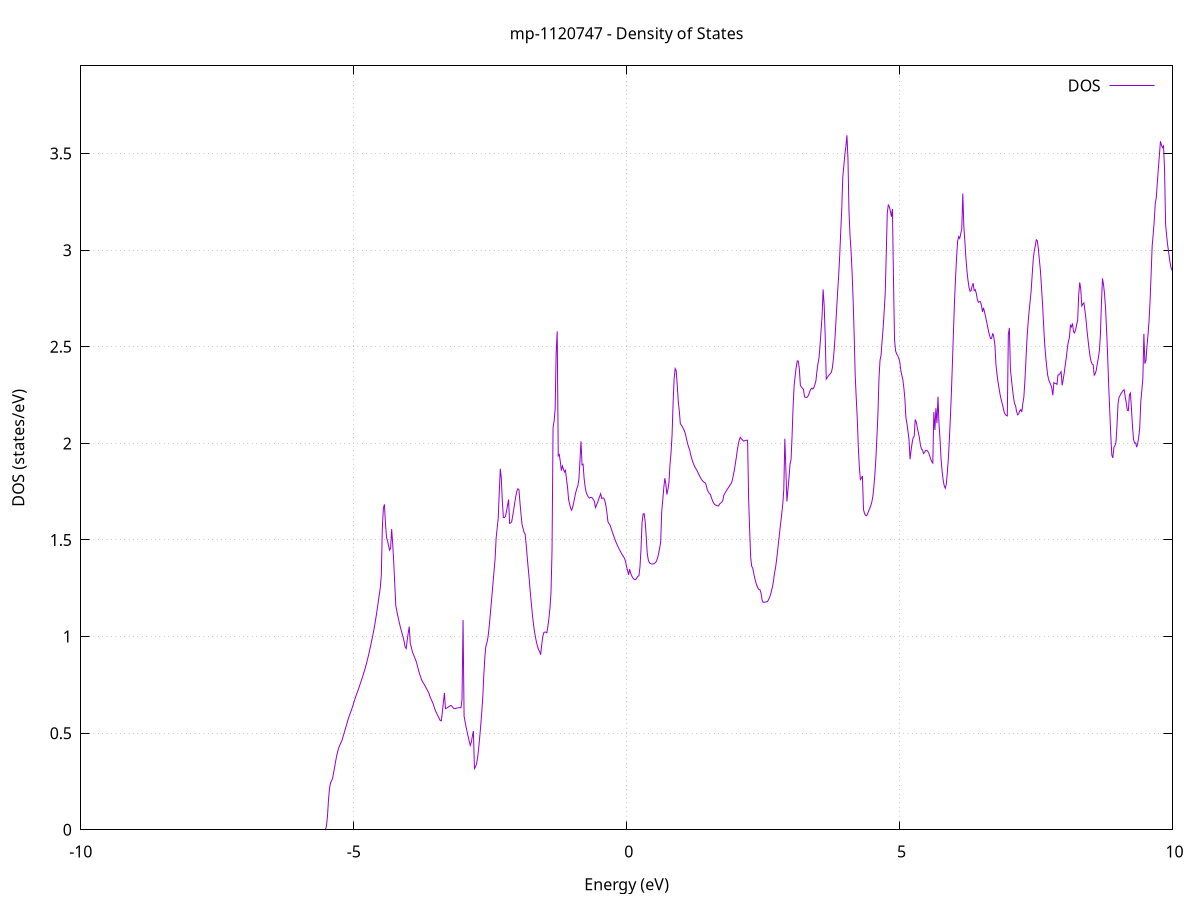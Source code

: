 set title 'mp-1120747 - Density of States'
set xlabel 'Energy (eV)'
set ylabel 'DOS (states/eV)'
set grid
set xrange [-10:10]
set yrange [0:3.954]
set xzeroaxis lt -1
set terminal png size 800,600
set output 'mp-1120747_dos_gnuplot.png'
plot '-' using 1:2 with lines title 'DOS'
-7.243200 0.000000
-7.224200 0.000000
-7.205300 0.000000
-7.186300 0.000000
-7.167400 0.000000
-7.148400 0.000000
-7.129500 0.000000
-7.110500 0.000000
-7.091500 0.000000
-7.072600 0.000000
-7.053600 0.000000
-7.034700 0.000000
-7.015700 0.000000
-6.996800 0.000000
-6.977800 0.000000
-6.958900 0.000000
-6.939900 0.000000
-6.920900 0.000000
-6.902000 0.000000
-6.883000 0.000000
-6.864100 0.000000
-6.845100 0.000000
-6.826200 0.000000
-6.807200 0.000000
-6.788300 0.000000
-6.769300 0.000000
-6.750300 0.000000
-6.731400 0.000000
-6.712400 0.000000
-6.693500 0.000000
-6.674500 0.000000
-6.655600 0.000000
-6.636600 0.000000
-6.617700 0.000000
-6.598700 0.000000
-6.579700 0.000000
-6.560800 0.000000
-6.541800 0.000000
-6.522900 0.000000
-6.503900 0.000000
-6.485000 0.000000
-6.466000 0.000000
-6.447000 0.000000
-6.428100 0.000000
-6.409100 0.000000
-6.390200 0.000000
-6.371200 0.000000
-6.352300 0.000000
-6.333300 0.000000
-6.314400 0.000000
-6.295400 0.000000
-6.276400 0.000000
-6.257500 0.000000
-6.238500 0.000000
-6.219600 0.000000
-6.200600 0.000000
-6.181700 0.000000
-6.162700 0.000000
-6.143800 0.000000
-6.124800 0.000000
-6.105800 0.000000
-6.086900 0.000000
-6.067900 0.000000
-6.049000 0.000000
-6.030000 0.000000
-6.011100 0.000000
-5.992100 0.000000
-5.973200 0.000000
-5.954200 0.000000
-5.935200 0.000000
-5.916300 0.000000
-5.897300 0.000000
-5.878400 0.000000
-5.859400 0.000000
-5.840500 0.000000
-5.821500 0.000000
-5.802600 0.000000
-5.783600 0.000000
-5.764600 0.000000
-5.745700 0.000000
-5.726700 0.000000
-5.707800 0.000000
-5.688800 0.000000
-5.669900 0.000000
-5.650900 0.000000
-5.632000 0.000000
-5.613000 0.000000
-5.594000 0.000000
-5.575100 0.000000
-5.556100 0.000000
-5.537200 0.000000
-5.518200 0.000100
-5.499300 0.019700
-5.480300 0.072300
-5.461400 0.158100
-5.442400 0.216700
-5.423400 0.244500
-5.404500 0.253200
-5.385500 0.268900
-5.366600 0.297800
-5.347600 0.327800
-5.328700 0.358500
-5.309700 0.386200
-5.290700 0.408900
-5.271800 0.426300
-5.252800 0.439300
-5.233900 0.451000
-5.214900 0.463000
-5.196000 0.481200
-5.177000 0.499400
-5.158100 0.517700
-5.139100 0.536000
-5.120100 0.554300
-5.101200 0.572600
-5.082200 0.588500
-5.063300 0.603100
-5.044300 0.617700
-5.025400 0.633700
-5.006400 0.651000
-4.987500 0.668200
-4.968500 0.684900
-4.949500 0.700400
-4.930600 0.714700
-4.911600 0.729300
-4.892700 0.745300
-4.873700 0.761300
-4.854800 0.777400
-4.835800 0.794100
-4.816900 0.810900
-4.797900 0.828500
-4.778900 0.847200
-4.760000 0.867400
-4.741000 0.889300
-4.722100 0.912300
-4.703100 0.936300
-4.684200 0.960900
-4.665200 0.986100
-4.646300 1.012000
-4.627300 1.040100
-4.608300 1.071000
-4.589400 1.104900
-4.570400 1.140800
-4.551500 1.177500
-4.532500 1.214600
-4.513600 1.252300
-4.494600 1.317100
-4.475700 1.563700
-4.456700 1.664400
-4.437700 1.684200
-4.418800 1.586700
-4.399800 1.513800
-4.380900 1.494900
-4.361900 1.470400
-4.343000 1.447200
-4.324000 1.458100
-4.305100 1.556500
-4.286100 1.479500
-4.267100 1.387100
-4.248200 1.270900
-4.229200 1.160900
-4.210300 1.132200
-4.191300 1.105800
-4.172400 1.081200
-4.153400 1.058400
-4.134500 1.037400
-4.115500 1.018300
-4.096500 0.998900
-4.077600 0.975500
-4.058600 0.946600
-4.039700 0.937900
-4.020700 0.979900
-4.001800 1.017800
-3.982800 1.051600
-3.963800 0.963900
-3.944900 0.946200
-3.925900 0.922300
-3.907000 0.908400
-3.888000 0.895000
-3.869100 0.882000
-3.850100 0.866900
-3.831200 0.845800
-3.812200 0.825800
-3.793200 0.806400
-3.774300 0.791500
-3.755300 0.774900
-3.736400 0.766000
-3.717400 0.756800
-3.698500 0.747400
-3.679500 0.737800
-3.660600 0.727800
-3.641600 0.717600
-3.622600 0.707200
-3.603700 0.689300
-3.584700 0.677500
-3.565800 0.665600
-3.546800 0.653000
-3.527900 0.637300
-3.508900 0.620000
-3.490000 0.608500
-3.471000 0.597200
-3.452000 0.586300
-3.433100 0.575700
-3.414100 0.565400
-3.395200 0.563700
-3.376200 0.610200
-3.357300 0.658500
-3.338300 0.708000
-3.319400 0.627200
-3.300400 0.629200
-3.281400 0.632700
-3.262500 0.636200
-3.243500 0.639700
-3.224600 0.643200
-3.205600 0.641300
-3.186700 0.634500
-3.167700 0.628300
-3.148800 0.626500
-3.129800 0.628400
-3.110800 0.630000
-3.091900 0.631100
-3.072900 0.631800
-3.054000 0.632100
-3.035000 0.632000
-3.016100 0.675800
-2.997100 1.085600
-2.978200 0.587500
-2.959200 0.558600
-2.940200 0.531100
-2.921300 0.505100
-2.902300 0.480600
-2.883400 0.457600
-2.864400 0.436700
-2.845500 0.453500
-2.826500 0.483600
-2.807500 0.511500
-2.788600 0.316700
-2.769600 0.325500
-2.750700 0.339800
-2.731700 0.369800
-2.712800 0.415800
-2.693800 0.472100
-2.674900 0.534100
-2.655900 0.603200
-2.636900 0.678700
-2.618000 0.793000
-2.599000 0.886200
-2.580100 0.948900
-2.561100 0.966100
-2.542200 0.993200
-2.523200 1.037700
-2.504300 1.095700
-2.485300 1.156500
-2.466300 1.217500
-2.447400 1.279200
-2.428400 1.342800
-2.409500 1.404100
-2.390500 1.511900
-2.371600 1.562300
-2.352600 1.613300
-2.333700 1.745200
-2.314700 1.868800
-2.295700 1.818200
-2.276800 1.697600
-2.257800 1.616000
-2.238900 1.615500
-2.219900 1.622400
-2.201000 1.650100
-2.182000 1.678600
-2.163100 1.709400
-2.144100 1.586000
-2.125100 1.587800
-2.106200 1.594900
-2.087200 1.625000
-2.068300 1.657900
-2.049300 1.693700
-2.030400 1.727000
-2.011400 1.753900
-1.992500 1.765000
-1.973500 1.760100
-1.954500 1.694200
-1.935600 1.634200
-1.916600 1.580000
-1.897700 1.559900
-1.878700 1.538600
-1.859800 1.530000
-1.840800 1.476600
-1.821900 1.413200
-1.802900 1.352000
-1.783900 1.293700
-1.765000 1.227900
-1.746000 1.172200
-1.727100 1.115100
-1.708100 1.067200
-1.689200 1.028200
-1.670200 0.996800
-1.651300 0.970300
-1.632300 0.948700
-1.613300 0.932700
-1.594400 0.922400
-1.575400 0.906100
-1.556500 0.956300
-1.537500 0.997200
-1.518600 1.020200
-1.499600 1.023600
-1.480600 1.023000
-1.461700 1.019400
-1.442700 1.052600
-1.423800 1.095100
-1.404800 1.146900
-1.385900 1.229100
-1.366900 1.445200
-1.348000 2.081400
-1.329000 2.115700
-1.310000 2.177700
-1.291100 2.472200
-1.272100 2.579700
-1.253200 1.935300
-1.234200 1.942300
-1.215300 1.905900
-1.196300 1.859200
-1.177400 1.883400
-1.158400 1.867500
-1.139400 1.852000
-1.120500 1.860500
-1.101500 1.814200
-1.082600 1.772400
-1.063600 1.708900
-1.044700 1.685900
-1.025700 1.664100
-1.006800 1.654200
-0.987800 1.669700
-0.968800 1.694500
-0.949900 1.722800
-0.930900 1.747400
-0.912000 1.766900
-0.893000 1.781300
-0.874100 1.815800
-0.855100 1.911700
-0.836200 2.010300
-0.817200 1.888800
-0.798200 1.892100
-0.779300 1.819200
-0.760300 1.774600
-0.741400 1.746900
-0.722400 1.733700
-0.703500 1.722700
-0.684500 1.716800
-0.665600 1.719700
-0.646600 1.720800
-0.627600 1.717000
-0.608700 1.708100
-0.589700 1.698500
-0.570800 1.667600
-0.551800 1.681000
-0.532900 1.693900
-0.513900 1.708600
-0.495000 1.725100
-0.476000 1.739100
-0.457000 1.715400
-0.438100 1.717700
-0.419100 1.716700
-0.400200 1.704100
-0.381200 1.679800
-0.362300 1.642600
-0.343300 1.595700
-0.324300 1.585200
-0.305400 1.578200
-0.286400 1.561700
-0.267500 1.546000
-0.248500 1.530400
-0.229600 1.514800
-0.210600 1.499700
-0.191700 1.486700
-0.172700 1.474400
-0.153700 1.462700
-0.134800 1.451700
-0.115800 1.441400
-0.096900 1.431600
-0.077900 1.422500
-0.059000 1.414000
-0.040000 1.405200
-0.021100 1.390100
-0.002100 1.361800
0.016900 1.342300
0.035800 1.319700
0.054800 1.348900
0.073700 1.328300
0.092700 1.314200
0.111600 1.304600
0.130600 1.298500
0.149500 1.294800
0.168500 1.296200
0.187500 1.304900
0.206400 1.311300
0.225400 1.315800
0.244300 1.360900
0.263300 1.453800
0.282200 1.590400
0.301200 1.633600
0.320100 1.636600
0.339100 1.596100
0.358100 1.519500
0.377000 1.432500
0.396000 1.396900
0.414900 1.383600
0.433900 1.378100
0.452800 1.376200
0.471800 1.375500
0.490700 1.376500
0.509700 1.379000
0.528700 1.383700
0.547600 1.390800
0.566600 1.407500
0.585500 1.430100
0.604500 1.457000
0.623400 1.488300
0.642400 1.647200
0.661300 1.706200
0.680300 1.769100
0.699300 1.819600
0.718200 1.789400
0.737200 1.735500
0.756100 1.761500
0.775100 1.797100
0.794000 1.889300
0.813000 1.950400
0.831900 2.041500
0.850900 2.208600
0.869900 2.334600
0.888800 2.387000
0.907800 2.376800
0.926700 2.302600
0.945700 2.216100
0.964600 2.168300
0.983600 2.101400
1.002600 2.094500
1.021500 2.085300
1.040500 2.075400
1.059400 2.064000
1.078400 2.047000
1.097300 2.022100
1.116300 1.999500
1.135200 1.980000
1.154200 1.967700
1.173200 1.941000
1.192100 1.922100
1.211100 1.904400
1.230000 1.889900
1.249000 1.878300
1.267900 1.869200
1.286900 1.860600
1.305800 1.848800
1.324800 1.837400
1.343800 1.826900
1.362700 1.817500
1.381700 1.809400
1.400600 1.803100
1.419600 1.798700
1.438500 1.796000
1.457500 1.783700
1.476400 1.760400
1.495400 1.750000
1.514400 1.740700
1.533300 1.735900
1.552300 1.719900
1.571200 1.704900
1.590200 1.693500
1.609100 1.684200
1.628100 1.681400
1.647000 1.678900
1.666000 1.676500
1.685000 1.675900
1.703900 1.686700
1.722900 1.690900
1.741800 1.695900
1.760800 1.703400
1.779700 1.731400
1.798700 1.740900
1.817600 1.750600
1.836600 1.759400
1.855600 1.767400
1.874500 1.775500
1.893500 1.783700
1.912400 1.791300
1.931400 1.804700
1.950300 1.829300
1.969300 1.856400
1.988200 1.888400
2.007200 1.923600
2.026200 1.962700
2.045100 1.994500
2.064100 2.018500
2.083000 2.031500
2.102000 2.023000
2.120900 2.018400
2.139900 2.012000
2.158800 2.013500
2.177800 2.015900
2.196800 2.016000
2.215700 2.016300
2.234700 1.714100
2.253600 1.550000
2.272600 1.409300
2.291500 1.363500
2.310500 1.353900
2.329500 1.325400
2.348400 1.300900
2.367400 1.279900
2.386300 1.263600
2.405300 1.251200
2.424200 1.243500
2.443200 1.242300
2.462100 1.225100
2.481100 1.189500
2.500100 1.177400
2.519000 1.177800
2.538000 1.178500
2.556900 1.180000
2.575900 1.180600
2.594800 1.188000
2.613800 1.200000
2.632700 1.214100
2.651700 1.234000
2.670700 1.257200
2.689600 1.285700
2.708600 1.328700
2.727500 1.355600
2.746500 1.396100
2.765400 1.443900
2.784400 1.493000
2.803300 1.541200
2.822300 1.588500
2.841300 1.635300
2.860200 1.685500
2.879200 1.761100
2.898100 2.024100
2.917100 1.863400
2.936000 1.699200
2.955000 1.760400
2.973900 1.821600
2.992900 1.891700
3.011900 1.917200
3.030800 2.039400
3.049800 2.193300
3.068700 2.300600
3.087700 2.349700
3.106600 2.393900
3.125600 2.427100
3.144500 2.425900
3.163500 2.386600
3.182500 2.301400
3.201400 2.292600
3.220400 2.284600
3.239300 2.280400
3.258300 2.240800
3.277200 2.238700
3.296200 2.237300
3.315100 2.241700
3.334100 2.250900
3.353100 2.267700
3.372000 2.279700
3.391000 2.285400
3.409900 2.281700
3.428900 2.288400
3.447800 2.303400
3.466800 2.322600
3.485800 2.372700
3.504700 2.412800
3.523700 2.442000
3.542600 2.505600
3.561600 2.583700
3.580500 2.660000
3.599500 2.796900
3.618400 2.715600
3.637400 2.554700
3.656400 2.332600
3.675300 2.340800
3.694300 2.348300
3.713200 2.355300
3.732200 2.361200
3.751100 2.367800
3.770100 2.393100
3.789000 2.441400
3.808000 2.506900
3.827000 2.594800
3.845900 2.689400
3.864900 2.782000
3.883800 2.865800
3.902800 2.969300
3.921700 3.093000
3.940700 3.212700
3.959600 3.379700
3.978600 3.435100
3.997600 3.494700
4.016500 3.538100
4.035500 3.594800
4.054400 3.474900
4.073400 3.198500
4.092300 3.076800
4.111300 2.995100
4.130200 2.885500
4.149200 2.742000
4.168200 2.561500
4.187100 2.353300
4.206100 2.233900
4.225000 2.126600
4.244000 1.982100
4.262900 1.878200
4.281900 1.812700
4.300800 1.820300
4.319800 1.830600
4.338800 1.658300
4.357700 1.636700
4.376700 1.627800
4.395600 1.625400
4.414600 1.636200
4.433500 1.650200
4.452500 1.663000
4.471400 1.677000
4.490400 1.695200
4.509400 1.722700
4.528300 1.772200
4.547300 1.839900
4.566200 1.923200
4.585200 2.032200
4.604100 2.157200
4.623100 2.339200
4.642000 2.430500
4.661000 2.457000
4.680000 2.529700
4.698900 2.598700
4.717900 2.683700
4.736800 2.774400
4.755800 2.975600
4.774700 3.192400
4.793700 3.234000
4.812700 3.225800
4.831600 3.201600
4.850600 3.173100
4.869500 3.213200
4.888500 2.851900
4.907400 2.537800
4.926400 2.480000
4.945300 2.463000
4.964300 2.455800
4.983300 2.440400
5.002200 2.425800
5.021200 2.380500
5.040100 2.354700
5.059100 2.331500
5.078000 2.288600
5.097000 2.232200
5.115900 2.134200
5.134900 2.101700
5.153900 2.063200
5.172800 2.020300
5.191800 1.917600
5.210700 1.963900
5.229700 2.002000
5.248600 2.029700
5.267600 2.036200
5.286500 2.123700
5.305500 2.110900
5.324500 2.082100
5.343400 2.056900
5.362400 2.030800
5.381300 1.992700
5.400300 1.970500
5.419200 1.966000
5.438200 1.947300
5.457100 1.952900
5.476100 1.962800
5.495100 1.964200
5.514000 1.959900
5.533000 1.950800
5.551900 1.936200
5.570900 1.918100
5.589800 1.905500
5.608800 1.898400
5.627700 2.162400
5.646700 2.069400
5.665700 2.181900
5.684600 2.105100
5.703600 2.241700
5.722500 2.100700
5.741500 2.019800
5.760400 1.917500
5.779400 1.856100
5.798300 1.810600
5.817300 1.781500
5.836300 1.767600
5.855200 1.787800
5.874200 1.847400
5.893100 1.918200
5.912100 2.020300
5.931000 2.135400
5.950000 2.267400
5.969000 2.420600
5.987900 2.583800
6.006900 2.738100
6.025800 2.860000
6.044800 2.961800
6.063700 3.047300
6.082700 3.070400
6.101600 3.061000
6.120600 3.085000
6.139600 3.110600
6.158500 3.292800
6.177500 3.121600
6.196400 3.045200
6.215400 2.959600
6.234300 2.893600
6.253300 2.844800
6.272200 2.807600
6.291200 2.787500
6.310200 2.790600
6.329100 2.813800
6.348100 2.828900
6.367000 2.790600
6.386000 2.795800
6.404900 2.777300
6.423900 2.746000
6.442800 2.730100
6.461800 2.733300
6.480800 2.733500
6.499700 2.714600
6.518700 2.680700
6.537600 2.702100
6.556600 2.679900
6.575500 2.655900
6.594500 2.630500
6.613400 2.603900
6.632400 2.576900
6.651400 2.556800
6.670300 2.542200
6.689300 2.542200
6.708200 2.569500
6.727200 2.549600
6.746100 2.508400
6.765100 2.411300
6.784000 2.359800
6.803000 2.319200
6.822000 2.285200
6.840900 2.254000
6.859900 2.228400
6.878800 2.208400
6.897800 2.184900
6.916700 2.161400
6.935700 2.149600
6.954600 2.144900
6.973600 2.142300
6.992600 2.564600
7.011500 2.597600
7.030500 2.384500
7.049400 2.332700
7.068400 2.281000
7.087300 2.238600
7.106300 2.205700
7.125200 2.194600
7.144200 2.165000
7.163200 2.147700
7.182100 2.152900
7.201100 2.168600
7.220000 2.174800
7.239000 2.162500
7.257900 2.206500
7.276900 2.239400
7.295900 2.324300
7.314800 2.432100
7.333800 2.539300
7.352700 2.616700
7.371700 2.678500
7.390600 2.732400
7.409600 2.786500
7.428500 2.867900
7.447500 2.947900
7.466500 2.993600
7.485400 3.021900
7.504400 3.054000
7.523300 3.048900
7.542300 3.008200
7.561200 2.950600
7.580200 2.894800
7.599100 2.811300
7.618100 2.726300
7.637100 2.621300
7.656000 2.525900
7.675000 2.455700
7.693900 2.401200
7.712900 2.354400
7.731800 2.329300
7.750800 2.315400
7.769700 2.303800
7.788700 2.286500
7.807700 2.249000
7.826600 2.314400
7.845600 2.310500
7.864500 2.310700
7.883500 2.305200
7.902400 2.354100
7.921400 2.355700
7.940300 2.361700
7.959300 2.370900
7.978300 2.300400
7.997200 2.329800
8.016200 2.364000
8.035100 2.404300
8.054100 2.444600
8.073000 2.491500
8.092000 2.526400
8.110900 2.546900
8.129900 2.611100
8.148900 2.602800
8.167800 2.620800
8.186800 2.578000
8.205700 2.571900
8.224700 2.587500
8.243600 2.614600
8.262600 2.637000
8.281500 2.767800
8.300500 2.833300
8.319500 2.797400
8.338400 2.711400
8.357400 2.721400
8.376300 2.727200
8.395300 2.689100
8.414200 2.646000
8.433200 2.586300
8.452100 2.536900
8.471100 2.490600
8.490100 2.449000
8.509000 2.423700
8.528000 2.410500
8.546900 2.407200
8.565900 2.353100
8.584800 2.360700
8.603800 2.379000
8.622800 2.413300
8.641700 2.442800
8.660700 2.479400
8.679600 2.563900
8.698600 2.729700
8.717500 2.853700
8.736500 2.821800
8.755400 2.771800
8.774400 2.694900
8.793400 2.582100
8.812300 2.452100
8.831300 2.298300
8.850200 2.171500
8.869200 2.042600
8.888100 1.939500
8.907100 1.924500
8.926000 1.979200
8.945000 1.988300
8.964000 2.005400
8.982900 2.089700
9.001900 2.203700
9.020800 2.237900
9.039800 2.248200
9.058700 2.257900
9.077700 2.266700
9.096600 2.274600
9.115600 2.277200
9.134600 2.238800
9.153500 2.208500
9.172500 2.171200
9.191400 2.169700
9.210400 2.250000
9.229300 2.260300
9.248300 2.178100
9.267200 2.089300
9.286200 2.020900
9.305200 2.001500
9.324100 2.002500
9.343100 1.980600
9.362000 1.999000
9.381000 2.031300
9.399900 2.081700
9.418900 2.214200
9.437800 2.273300
9.456800 2.332500
9.475800 2.567100
9.494700 2.412500
9.513700 2.430000
9.532600 2.503800
9.551600 2.563200
9.570500 2.633400
9.589500 2.739500
9.608400 2.876700
9.627400 3.021700
9.646400 3.082900
9.665300 3.152000
9.684300 3.241900
9.703200 3.273600
9.722200 3.349000
9.741100 3.423100
9.760100 3.491400
9.779100 3.563700
9.798000 3.543600
9.817000 3.530700
9.835900 3.539200
9.854900 3.412600
9.873800 3.131800
9.892800 3.075200
9.911700 3.026200
9.930700 2.986500
9.949700 2.945900
9.968600 2.914000
9.987600 2.898400
10.006500 2.896500
10.025500 3.458600
10.044400 2.978700
10.063400 3.033900
10.082300 3.122800
10.101300 3.222000
10.120300 3.316900
10.139200 3.398000
10.158200 3.497100
10.177100 3.524000
10.196100 3.530300
10.215000 3.530600
10.234000 3.536500
10.252900 3.546200
10.271900 3.554500
10.290900 3.559200
10.309800 3.610600
10.328800 3.629400
10.347700 3.611600
10.366700 3.453900
10.385600 3.285300
10.404600 3.259500
10.423500 3.233400
10.442500 3.208600
10.461500 3.170400
10.480400 3.112800
10.499400 3.044000
10.518300 2.961000
10.537300 2.803700
10.556200 2.755200
10.575200 2.699000
10.594100 2.649300
10.613100 2.594900
10.632100 2.544600
10.651000 2.511800
10.670000 2.472800
10.688900 2.423700
10.707900 2.406300
10.726800 2.424500
10.745800 2.456500
10.764700 2.450900
10.783700 2.415700
10.802700 2.402100
10.821600 2.376400
10.840600 2.409100
10.859500 2.456800
10.878500 2.426000
10.897400 2.363800
10.916400 2.329500
10.935300 2.219200
10.954300 2.261000
10.973300 2.288000
10.992200 2.347600
11.011200 2.405100
11.030100 2.451400
11.049100 2.500400
11.068000 2.555000
11.087000 2.615100
11.106000 2.674300
11.124900 2.772100
11.143900 2.885400
11.162800 3.016000
11.181800 3.153600
11.200700 3.289700
11.219700 3.409300
11.238600 3.456200
11.257600 3.479700
11.276600 3.524700
11.295500 3.508500
11.314500 3.407200
11.333400 3.399100
11.352400 3.483000
11.371300 3.549700
11.390300 3.583200
11.409200 3.543200
11.428200 3.371600
11.447200 3.196700
11.466100 3.072900
11.485100 2.952800
11.504000 2.847800
11.523000 2.797800
11.541900 3.309900
11.560900 3.491700
11.579800 2.902100
11.598800 2.583500
11.617800 2.490300
11.636700 2.806600
11.655700 2.643600
11.674600 2.703500
11.693600 2.767400
11.712500 2.818500
11.731500 2.843000
11.750400 2.848600
11.769400 2.898800
11.788400 2.953300
11.807300 3.002200
11.826300 3.061900
11.845200 3.136800
11.864200 3.227700
11.883100 3.283300
11.902100 3.314800
11.921000 3.386600
11.940000 3.388600
11.959000 3.382200
11.977900 3.321500
11.996900 3.358000
12.015800 3.457400
12.034800 3.613000
12.053700 3.629500
12.072700 3.585300
12.091600 3.546900
12.110600 3.461600
12.129600 3.361900
12.148500 3.254300
12.167500 3.148000
12.186400 2.951800
12.205400 2.893300
12.224300 2.854200
12.243300 2.820700
12.262300 2.834200
12.281200 2.870500
12.300200 2.743400
12.319100 2.765900
12.338100 2.780600
12.357000 2.699000
12.376000 2.717200
12.394900 2.764000
12.413900 2.817100
12.432900 2.910600
12.451800 2.968600
12.470800 3.010800
12.489700 3.027700
12.508700 3.066900
12.527600 3.295000
12.546600 3.473900
12.565500 3.510800
12.584500 3.836700
12.603500 3.966200
12.622400 4.121300
12.641400 4.209300
12.660300 4.319500
12.679300 4.920400
12.698200 3.979700
12.717200 3.843100
12.736100 3.750100
12.755100 3.655800
12.774100 3.616800
12.793000 3.464700
12.812000 3.314400
12.830900 3.165700
12.849900 3.017000
12.868800 2.828400
12.887800 2.561000
12.906700 2.365500
12.925700 2.251400
12.944700 2.160200
12.963600 2.101900
12.982600 2.068200
13.001500 2.055200
13.020500 2.061700
13.039400 2.092600
13.058400 2.148200
13.077300 2.230700
13.096300 2.434100
13.115300 2.667100
13.134200 2.910100
13.153200 2.956200
13.172100 3.186600
13.191100 3.430100
13.210000 3.688200
13.229000 4.132800
13.247900 4.069400
13.266900 3.777600
13.285900 3.734000
13.304800 3.732200
13.323800 3.740400
13.342700 3.769000
13.361700 3.864100
13.380600 3.863300
13.399600 3.685000
13.418500 3.576900
13.437500 3.505600
13.456500 3.431600
13.475400 3.333100
13.494400 3.208000
13.513300 3.058700
13.532300 2.902400
13.551200 2.786900
13.570200 2.460400
13.589200 2.354800
13.608100 2.341700
13.627100 2.329100
13.646000 2.381300
13.665000 2.509500
13.683900 2.634400
13.702900 2.777800
13.721800 2.952200
13.740800 3.184600
13.759800 3.386000
13.778700 3.337600
13.797700 3.275500
13.816600 3.223000
13.835600 3.198800
13.854500 3.202200
13.873500 3.236400
13.892400 3.265800
13.911400 3.290500
13.930400 3.310500
13.949300 3.325700
13.968300 3.338200
13.987200 3.345300
14.006200 3.519400
14.025100 3.514800
14.044100 3.454700
14.063000 3.405800
14.082000 3.574300
14.101000 3.420700
14.119900 3.334700
14.138900 3.297100
14.157800 3.132800
14.176800 2.835500
14.195700 2.610600
14.214700 2.526800
14.233600 2.444700
14.252600 2.278900
14.271600 2.134800
14.290500 2.063000
14.309500 2.025700
14.328400 2.019000
14.347400 2.048700
14.366300 2.082300
14.385300 2.463600
14.404200 2.663400
14.423200 2.738400
14.442200 2.626900
14.461100 2.558100
14.480100 2.511900
14.499000 2.652900
14.518000 2.693100
14.536900 2.746300
14.555900 2.921000
14.574800 3.145800
14.593800 3.381200
14.612800 3.746100
14.631700 4.283000
14.650700 4.815800
14.669600 5.088500
14.688600 5.289800
14.707500 5.285200
14.726500 4.938400
14.745500 4.167300
14.764400 3.857300
14.783400 3.600800
14.802300 3.388600
14.821300 3.248000
14.840200 3.106100
14.859200 3.065000
14.878100 3.010900
14.897100 2.979200
14.916100 2.982500
14.935000 3.032300
14.954000 3.129000
14.972900 3.151700
14.991900 3.204500
15.010800 3.432100
15.029800 3.740400
15.048700 4.127600
15.067700 4.289500
15.086700 4.262600
15.105600 4.077700
15.124600 3.982700
15.143500 3.949700
15.162500 3.918400
15.181400 3.915200
15.200400 4.047300
15.219300 4.237200
15.238300 4.397000
15.257300 4.286600
15.276200 3.560300
15.295200 3.173400
15.314100 2.944100
15.333100 2.831500
15.352000 2.733000
15.371000 2.657900
15.389900 2.628200
15.408900 2.617300
15.427900 2.616700
15.446800 2.654200
15.465800 2.662500
15.484700 2.672500
15.503700 2.688900
15.522600 2.763100
15.541600 2.808400
15.560500 2.862100
15.579500 2.944500
15.598500 2.998600
15.617400 3.035400
15.636400 3.035400
15.655300 3.874300
15.674300 3.838100
15.693200 3.792600
15.712200 3.596800
15.731100 3.714900
15.750100 3.811000
15.769100 4.020400
15.788000 4.112600
15.807000 4.135000
15.825900 4.187200
15.844900 3.980900
15.863800 3.977100
15.882800 3.968500
15.901700 3.990400
15.920700 4.125900
15.939700 4.112400
15.958600 4.129400
15.977600 4.175600
15.996500 4.203900
16.015500 4.134000
16.034400 4.119500
16.053400 4.168500
16.072400 4.530200
16.091300 4.656900
16.110300 4.674400
16.129200 4.409100
16.148200 4.205600
16.167100 3.959300
16.186100 3.832400
16.205000 3.779000
16.224000 3.764300
16.243000 4.000900
16.261900 3.880400
16.280900 3.852300
16.299800 3.753300
16.318800 3.651700
16.337700 3.513600
16.356700 3.342100
16.375600 3.115500
16.394600 2.905600
16.413600 2.786100
16.432500 2.742400
16.451500 2.710700
16.470400 2.734400
16.489400 2.858200
16.508300 2.997800
16.527300 3.180900
16.546200 3.319400
16.565200 3.407100
16.584200 3.474500
16.603100 3.570800
16.622100 3.582400
16.641000 3.519500
16.660000 3.523100
16.678900 3.540400
16.697900 3.569700
16.716800 3.610900
16.735800 3.630300
16.754800 3.637200
16.773700 3.707300
16.792700 4.066300
16.811600 3.929400
16.830600 3.764700
16.849500 3.639900
16.868500 3.619300
16.887400 3.645800
16.906400 3.681400
16.925400 3.726200
16.944300 3.832400
16.963300 3.902200
16.982200 4.161000
17.001200 4.247400
17.020100 4.251500
17.039100 4.320700
17.058000 4.336500
17.077000 4.241700
17.096000 4.080000
17.114900 3.960000
17.133900 3.806900
17.152800 3.883900
17.171800 3.918800
17.190700 3.878000
17.209700 3.817900
17.228600 3.750500
17.247600 3.618800
17.266600 3.485700
17.285500 3.367800
17.304500 3.261200
17.323400 3.182300
17.342400 3.317700
17.361300 3.176800
17.380300 3.026900
17.399300 2.942800
17.418200 3.066700
17.437200 3.090000
17.456100 3.102200
17.475100 3.102500
17.494000 3.101200
17.513000 3.088700
17.531900 3.068500
17.550900 3.088600
17.569900 3.122000
17.588800 3.177500
17.607800 3.239700
17.626700 3.317900
17.645700 3.339300
17.664600 3.342700
17.683600 3.328600
17.702500 3.295900
17.721500 3.258500
17.740500 3.213800
17.759400 3.127200
17.778400 3.116700
17.797300 3.109800
17.816300 3.046500
17.835200 3.007700
17.854200 3.012800
17.873100 3.131600
17.892100 3.289100
17.911100 3.441900
17.930000 3.574800
17.949000 3.688000
17.967900 3.781900
17.986900 3.812900
18.005800 3.867700
18.024800 3.936100
18.043700 3.982300
18.062700 3.950000
18.081700 3.921800
18.100600 3.849400
18.119600 3.621200
18.138500 3.345700
18.157500 3.281900
18.176400 3.275000
18.195400 3.257500
18.214300 3.225600
18.233300 3.227200
18.252300 3.409200
18.271200 3.399000
18.290200 3.385200
18.309100 3.381000
18.328100 3.370800
18.347000 3.399700
18.366000 3.462700
18.384900 3.521000
18.403900 3.608100
18.422900 3.725900
18.441800 3.826700
18.460800 3.787200
18.479700 3.948200
18.498700 4.137300
18.517600 4.477600
18.536600 3.880100
18.555600 3.725100
18.574500 3.604400
18.593500 3.537300
18.612400 3.472000
18.631400 3.418300
18.650300 3.387000
18.669300 3.367000
18.688200 3.366700
18.707200 3.487400
18.726200 3.466800
18.745100 3.426300
18.764100 3.276700
18.783000 3.281800
18.802000 3.261200
18.820900 3.252400
18.839900 3.258400
18.858800 3.340600
18.877800 3.429600
18.896800 3.579400
18.915700 3.761000
18.934700 3.968900
18.953600 4.172500
18.972600 4.141000
18.991500 4.077100
19.010500 4.113500
19.029400 4.231800
19.048400 4.348500
19.067400 4.378000
19.086300 4.460700
19.105300 4.432900
19.124200 4.355100
19.143200 4.243500
19.162100 4.152300
19.181100 4.018700
19.200000 3.888000
19.219000 3.791000
19.238000 3.719600
19.256900 3.690600
19.275900 3.642400
19.294800 3.553400
19.313800 3.512600
19.332700 3.476900
19.351700 3.359100
19.370600 3.299300
19.389600 3.230500
19.408600 3.185300
19.427500 3.166500
19.446500 3.122400
19.465400 3.259600
19.484400 3.394400
19.503300 3.277900
19.522300 3.196700
19.541200 3.244700
19.560200 3.324100
19.579200 3.396400
19.598100 3.438400
19.617100 3.448700
19.636000 3.512100
19.655000 3.521600
19.673900 3.458600
19.692900 3.332400
19.711800 3.267900
19.730800 3.201000
19.749800 3.093700
19.768700 3.006600
19.787700 3.062800
19.806600 3.194800
19.825600 3.331300
19.844500 3.500400
19.863500 3.608800
19.882500 3.812900
19.901400 4.050400
19.920400 4.050600
19.939300 4.001300
19.958300 3.933600
19.977200 3.886700
19.996200 3.869200
20.015100 3.885200
20.034100 4.139500
20.053100 3.710800
20.072000 3.666800
20.091000 3.515500
20.109900 3.398400
20.128900 3.357700
20.147800 3.321500
20.166800 3.288000
20.185700 3.232500
20.204700 3.128800
20.223700 3.025200
20.242600 2.929200
20.261600 2.833700
20.280500 2.751100
20.299500 2.692400
20.318400 2.636500
20.337400 2.586300
20.356300 2.552000
20.375300 2.545100
20.394300 2.612400
20.413200 2.698000
20.432200 2.829300
20.451100 2.894200
20.470100 2.942300
20.489000 3.033500
20.508000 3.042300
20.526900 3.022400
20.545900 3.152100
20.564900 3.284700
20.583800 3.338800
20.602800 3.368600
20.621700 3.271000
20.640700 3.323000
20.659600 3.427100
20.678600 3.566400
20.697500 3.571100
20.716500 3.568900
20.735500 3.396600
20.754400 3.370300
20.773400 3.369300
20.792300 3.378400
20.811300 3.506000
20.830200 3.690900
20.849200 3.979900
20.868100 4.325000
20.887100 4.504000
20.906100 4.334000
20.925000 3.990700
20.944000 3.846200
20.962900 3.791100
20.981900 3.758300
21.000800 3.744000
21.019800 3.775500
21.038800 3.802100
21.057700 3.828800
21.076700 3.844500
21.095600 3.847100
21.114600 3.810800
21.133500 3.688400
21.152500 3.624900
21.171400 3.568800
21.190400 3.476000
21.209400 3.485800
21.228300 3.587800
21.247300 3.667700
21.266200 3.941600
21.285200 4.149700
21.304100 4.407900
21.323100 4.670500
21.342000 4.894200
21.361000 5.039700
21.380000 5.129000
21.398900 5.122400
21.417900 5.087600
21.436800 5.038500
21.455800 5.002200
21.474700 5.118500
21.493700 5.007500
21.512600 5.612600
21.531600 4.901700
21.550600 5.012200
21.569500 5.180900
21.588500 5.004400
21.607400 4.837300
21.626400 4.690800
21.645300 4.393500
21.664300 4.209500
21.683200 4.087600
21.702200 3.933400
21.721200 3.857200
21.740100 3.794100
21.759100 3.742100
21.778000 3.707000
21.797000 3.689800
21.815900 3.682200
21.834900 3.678600
21.853800 3.713300
21.872800 3.769600
21.891800 3.823500
21.910700 3.880900
21.929700 3.941500
21.948600 4.032000
21.967600 3.934600
21.986500 3.925600
22.005500 4.023400
22.024400 4.091400
22.043400 4.310900
22.062400 4.350400
22.081300 4.429600
22.100300 4.462200
22.119200 4.484000
22.138200 4.478900
22.157100 4.456100
22.176100 4.204500
22.195000 4.132400
22.214000 4.050900
22.233000 4.005900
22.251900 3.992100
22.270900 3.990200
22.289800 4.000800
22.308800 4.059800
22.327700 4.166600
22.346700 4.253900
22.365700 4.317900
22.384600 4.362900
22.403600 4.385000
22.422500 4.442100
22.441500 4.456400
22.460400 4.475300
22.479400 4.479300
22.498300 4.476900
22.517300 4.609900
22.536300 4.531300
22.555200 4.411300
22.574200 4.322500
22.593100 4.270500
22.612100 4.221800
22.631000 4.209500
22.650000 4.344700
22.668900 4.431000
22.687900 4.431400
22.706900 4.422100
22.725800 4.439000
22.744800 4.441000
22.763700 4.418500
22.782700 4.412800
22.801600 4.464900
22.820600 4.515100
22.839500 4.735400
22.858500 4.442900
22.877500 4.122500
22.896400 3.930400
22.915400 3.778600
22.934300 3.663800
22.953300 3.630400
22.972200 3.602500
22.991200 3.610900
23.010100 3.551400
23.029100 3.524000
23.048100 3.518700
23.067000 3.533200
23.086000 3.595000
23.104900 3.661800
23.123900 3.678000
23.142800 3.606600
23.161800 3.522700
23.180700 3.520900
23.199700 3.532600
23.218700 3.557300
23.237600 3.595900
23.256600 3.582900
23.275500 3.636600
23.294500 3.731000
23.313400 3.853300
23.332400 3.855600
23.351300 3.906800
23.370300 3.963400
23.389300 4.264600
23.408200 4.360700
23.427200 4.479600
23.446100 4.634600
23.465100 4.854400
23.484000 5.012700
23.503000 5.357100
23.521900 5.272500
23.540900 5.059100
23.559900 4.614900
23.578800 4.444800
23.597800 4.684000
23.616700 4.457000
23.635700 4.362600
23.654600 4.215000
23.673600 4.265100
23.692600 4.312500
23.711500 4.338100
23.730500 4.331000
23.749400 4.345500
23.768400 4.361200
23.787300 4.371800
23.806300 4.295800
23.825200 4.413100
23.844200 4.514600
23.863200 4.599000
23.882100 4.658700
23.901100 4.789800
23.920000 4.390100
23.939000 4.177100
23.957900 4.180900
23.976900 4.151200
23.995800 4.120400
24.014800 4.106300
24.033800 4.076000
24.052700 4.042500
24.071700 3.859500
24.090600 3.706300
24.109600 3.630400
24.128500 3.593800
24.147500 3.664100
24.166400 3.725200
24.185400 3.823300
24.204400 3.851000
24.223300 3.880200
24.242300 3.936100
24.261200 4.242400
24.280200 3.919600
24.299100 4.212300
24.318100 4.366300
24.337000 4.293300
24.356000 4.416900
24.375000 4.515200
24.393900 4.589100
24.412900 4.638900
24.431800 4.662400
24.450800 4.694000
24.469700 4.724800
24.488700 4.745000
24.507600 4.736900
24.526600 4.629100
24.545600 4.683100
24.564500 4.723600
24.583500 4.739200
24.602400 4.709700
24.621400 4.693100
24.640300 4.642900
24.659300 4.579900
24.678200 4.502900
24.697200 4.412500
24.716200 4.362200
24.735100 4.454600
24.754100 4.533900
24.773000 4.476300
24.792000 4.365700
24.810900 4.362200
24.829900 4.483400
24.848900 4.496200
24.867800 4.478000
24.886800 4.324200
24.905700 4.265500
24.924700 4.286600
24.943600 4.357500
24.962600 4.583500
24.981500 4.816900
25.000500 5.066800
25.019500 5.352400
25.038400 5.570500
25.057400 5.756000
25.076300 5.510500
25.095300 5.092500
25.114200 4.870400
25.133200 4.682900
25.152100 4.510200
25.171100 4.383800
25.190100 4.228900
25.209000 3.990900
25.228000 3.789800
25.246900 3.699100
25.265900 3.658500
25.284800 3.631200
25.303800 3.607800
25.322700 3.587900
25.341700 3.573200
25.360700 3.538600
25.379600 3.649800
25.398600 3.839600
25.417500 4.151400
25.436500 4.317600
25.455400 4.838700
25.474400 4.758200
25.493300 4.970600
25.512300 4.734000
25.531300 4.558100
25.550200 4.408700
25.569200 4.207900
25.588100 4.064900
25.607100 3.989700
25.626000 3.934900
25.645000 3.891200
25.663900 3.860500
25.682900 3.934500
25.701900 4.153200
25.720800 4.047600
25.739800 4.073400
25.758700 4.150600
25.777700 4.238800
25.796600 4.299200
25.815600 4.386200
25.834500 4.562600
25.853500 4.290700
25.872500 4.234500
25.891400 4.222200
25.910400 4.241900
25.929300 4.356500
25.948300 4.320300
25.967200 4.256000
25.986200 4.212600
26.005100 4.175000
26.024100 4.188500
26.043100 4.168900
26.062000 4.154600
26.081000 4.142200
26.099900 4.140100
26.118900 4.143900
26.137800 4.082300
26.156800 4.126100
26.175800 4.114100
26.194700 4.063200
26.213700 4.002200
26.232600 4.040600
26.251600 3.968100
26.270500 3.892600
26.289500 3.821400
26.308400 3.739400
26.327400 3.593200
26.346400 3.387800
26.365300 3.445400
26.384300 3.614900
26.403200 4.168900
26.422200 4.134500
26.441100 4.007200
26.460100 3.990300
26.479000 4.064700
26.498000 4.265100
26.517000 4.447000
26.535900 4.315500
26.554900 4.203700
26.573800 4.254600
26.592800 4.245400
26.611700 4.334700
26.630700 3.669100
26.649600 3.624500
26.668600 3.640900
26.687600 3.711600
26.706500 4.695100
26.725500 4.462000
26.744400 4.364000
26.763400 4.387700
26.782300 4.539100
26.801300 4.838500
26.820200 5.079700
26.839200 5.287900
26.858200 5.112400
26.877100 5.103600
26.896100 4.941900
26.915000 4.860200
26.934000 4.717300
26.952900 4.454000
26.971900 4.399700
26.990800 4.432200
27.009800 4.418200
27.028800 4.655500
27.047700 4.513800
27.066700 4.437400
27.085600 4.409300
27.104600 4.298600
27.123500 4.275900
27.142500 4.241900
27.161400 4.220400
27.180400 4.215100
27.199400 4.262100
27.218300 4.332400
27.237300 4.573700
27.256200 4.799800
27.275200 4.574800
27.294100 4.466900
27.313100 4.417000
27.332100 4.381500
27.351000 4.381800
27.370000 4.619300
27.388900 4.731800
27.407900 4.802100
27.426800 5.876300
27.445800 4.879000
27.464700 4.859600
27.483700 4.743700
27.502700 4.677400
27.521600 4.606700
27.540600 4.619600
27.559500 4.663200
27.578500 4.713100
27.597400 4.804700
27.616400 5.033900
27.635300 5.389500
27.654300 5.412900
27.673300 4.983500
27.692200 4.865300
27.711200 4.836300
27.730100 4.659100
27.749100 4.309500
27.768000 4.103900
27.787000 3.910900
27.805900 3.719600
27.824900 3.560600
27.843900 3.347000
27.862800 3.225300
27.881800 3.089000
27.900700 2.959700
27.919700 2.654500
27.938600 2.340000
27.957600 2.342500
27.976500 2.305500
27.995500 2.178000
28.014500 2.159300
28.033400 2.148500
28.052400 2.124900
28.071300 2.068200
28.090300 1.980300
28.109200 1.862600
28.128200 1.744000
28.147100 1.649700
28.166100 1.576300
28.185100 1.538500
28.204000 1.496700
28.223000 1.463300
28.241900 1.435100
28.260900 1.410600
28.279800 1.407600
28.298800 1.431400
28.317700 1.384800
28.336700 1.357900
28.355700 1.322300
28.374600 1.352200
28.393600 1.372000
28.412500 1.339200
28.431500 1.215200
28.450400 1.156500
28.469400 1.116500
28.488300 1.074300
28.507300 1.029600
28.526300 0.982200
28.545200 0.932100
28.564200 1.102800
28.583100 0.988700
28.602100 0.818900
28.621000 0.554100
28.640000 0.327900
28.659000 0.278800
28.677900 0.236000
28.696900 0.199400
28.715800 0.169200
28.734800 0.144600
28.753700 0.122200
28.772700 0.101800
28.791600 0.083300
28.810600 0.066700
28.829600 0.052000
28.848500 0.039200
28.867500 0.028300
28.886400 0.019200
28.905400 0.011500
28.924300 0.005200
28.943300 0.000400
28.962200 0.000000
28.981200 0.000000
29.000200 0.000000
29.019100 0.000000
29.038100 0.000000
29.057000 0.000000
29.076000 0.000000
29.094900 0.000000
29.113900 0.000000
29.132800 0.000000
29.151800 0.000000
29.170800 0.000000
29.189700 0.000000
29.208700 0.000000
29.227600 0.000000
29.246600 0.000000
29.265500 0.000000
29.284500 0.000000
29.303400 0.000000
29.322400 0.000000
29.341400 0.000000
29.360300 0.000000
29.379300 0.000000
29.398200 0.000000
29.417200 0.000000
29.436100 0.000000
29.455100 0.000000
29.474000 0.000000
29.493000 0.000000
29.512000 0.000000
29.530900 0.000000
29.549900 0.000000
29.568800 0.000000
29.587800 0.000000
29.606700 0.000000
29.625700 0.000000
29.644600 0.000000
29.663600 0.000000
29.682600 0.000000
29.701500 0.000000
29.720500 0.000000
29.739400 0.000000
29.758400 0.000000
29.777300 0.000000
29.796300 0.000000
29.815300 0.000000
29.834200 0.000000
29.853200 0.000000
29.872100 0.000000
29.891100 0.000000
29.910000 0.000000
29.929000 0.000000
29.947900 0.000000
29.966900 0.000000
29.985900 0.000000
30.004800 0.000000
30.023800 0.000000
30.042700 0.000000
30.061700 0.000000
30.080600 0.000000
30.099600 0.000000
30.118500 0.000000
30.137500 0.000000
30.156500 0.000000
30.175400 0.000000
30.194400 0.000000
30.213300 0.000000
30.232300 0.000000
30.251200 0.000000
30.270200 0.000000
30.289100 0.000000
30.308100 0.000000
30.327100 0.000000
30.346000 0.000000
30.365000 0.000000
30.383900 0.000000
30.402900 0.000000
30.421800 0.000000
30.440800 0.000000
30.459700 0.000000
30.478700 0.000000
30.497700 0.000000
30.516600 0.000000
30.535600 0.000000
30.554500 0.000000
30.573500 0.000000
30.592400 0.000000
30.611400 0.000000
30.630300 0.000000
30.649300 0.000000
30.668300 0.000000
e
